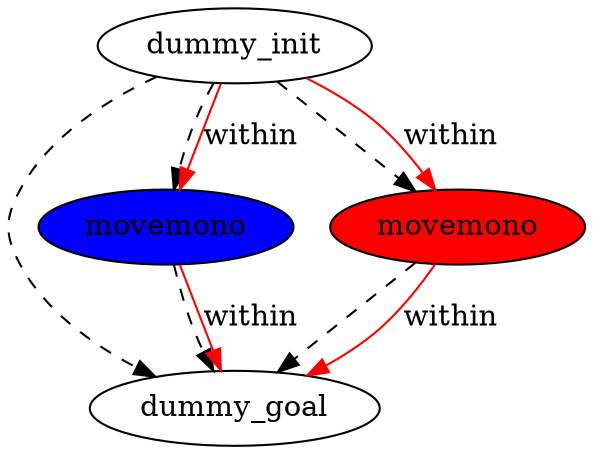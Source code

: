 digraph {
	"ed60a647-827b-5cbb-5d37-4dcbc5b28916" [label=dummy_init fillcolor=white style=filled]
	"33cc0383-f218-617a-2823-4fa4b02c8b07" [label=dummy_goal fillcolor=white style=filled]
	"785c6e2e-1c26-b562-9bf9-45d085a2625f" [label=movemono fillcolor=blue style=filled]
	"78249e93-a06d-1fbd-13d3-3633a04edda5" [label=movemono fillcolor=red style=filled]
	"ed60a647-827b-5cbb-5d37-4dcbc5b28916" -> "33cc0383-f218-617a-2823-4fa4b02c8b07" [color=black style=dashed]
	"78249e93-a06d-1fbd-13d3-3633a04edda5" -> "33cc0383-f218-617a-2823-4fa4b02c8b07" [color=black style=dashed]
	"ed60a647-827b-5cbb-5d37-4dcbc5b28916" -> "78249e93-a06d-1fbd-13d3-3633a04edda5" [color=black style=dashed]
	"ed60a647-827b-5cbb-5d37-4dcbc5b28916" -> "785c6e2e-1c26-b562-9bf9-45d085a2625f" [color=black style=dashed]
	"785c6e2e-1c26-b562-9bf9-45d085a2625f" -> "33cc0383-f218-617a-2823-4fa4b02c8b07" [color=black style=dashed]
	"ed60a647-827b-5cbb-5d37-4dcbc5b28916" -> "78249e93-a06d-1fbd-13d3-3633a04edda5" [label=within color=red]
	"785c6e2e-1c26-b562-9bf9-45d085a2625f" -> "33cc0383-f218-617a-2823-4fa4b02c8b07" [label=within color=red]
	"ed60a647-827b-5cbb-5d37-4dcbc5b28916" -> "785c6e2e-1c26-b562-9bf9-45d085a2625f" [label=within color=red]
	"78249e93-a06d-1fbd-13d3-3633a04edda5" -> "33cc0383-f218-617a-2823-4fa4b02c8b07" [label=within color=red]
}

